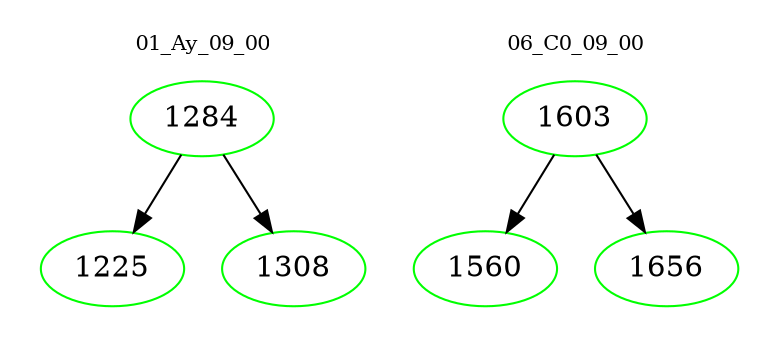 digraph{
subgraph cluster_0 {
color = white
label = "01_Ay_09_00";
fontsize=10;
T0_1284 [label="1284", color="green"]
T0_1284 -> T0_1225 [color="black"]
T0_1225 [label="1225", color="green"]
T0_1284 -> T0_1308 [color="black"]
T0_1308 [label="1308", color="green"]
}
subgraph cluster_1 {
color = white
label = "06_C0_09_00";
fontsize=10;
T1_1603 [label="1603", color="green"]
T1_1603 -> T1_1560 [color="black"]
T1_1560 [label="1560", color="green"]
T1_1603 -> T1_1656 [color="black"]
T1_1656 [label="1656", color="green"]
}
}
